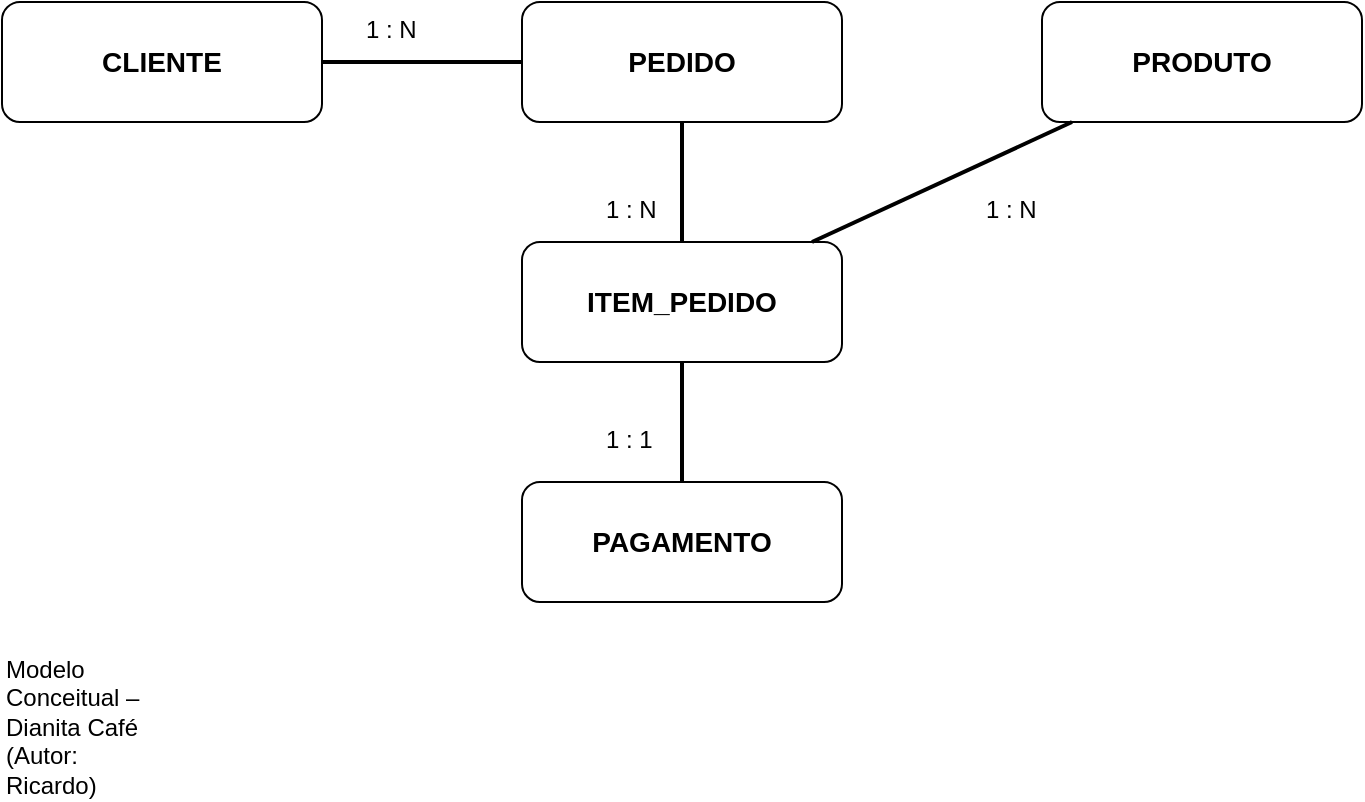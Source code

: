 <mxfile version="28.2.5">
  <diagram id="dianita-cafe" name="Modelo Conceitual">
    <mxGraphModel dx="2058" dy="786" grid="1" gridSize="10" guides="1" tooltips="1" connect="1" arrows="1" fold="1" page="1" pageScale="1" pageWidth="1654" pageHeight="1169" math="0" shadow="0">
      <root>
        <mxCell id="0" />
        <mxCell id="1" parent="0" />
        <mxCell id="10" value="CLIENTE" style="rounded=1;whiteSpace=wrap;html=1;fontSize=14;fontStyle=1;spacing=8;" parent="1" vertex="1">
          <mxGeometry x="60" y="60" width="160" height="60" as="geometry" />
        </mxCell>
        <mxCell id="20" value="PEDIDO" style="rounded=1;whiteSpace=wrap;html=1;fontSize=14;fontStyle=1;spacing=8;" parent="1" vertex="1">
          <mxGeometry x="320" y="60" width="160" height="60" as="geometry" />
        </mxCell>
        <mxCell id="30" value="PRODUTO" style="rounded=1;whiteSpace=wrap;html=1;fontSize=14;fontStyle=1;spacing=8;" parent="1" vertex="1">
          <mxGeometry x="580" y="60" width="160" height="60" as="geometry" />
        </mxCell>
        <mxCell id="40" value="ITEM_PEDIDO" style="rounded=1;whiteSpace=wrap;html=1;fontSize=14;fontStyle=1;spacing=8;" parent="1" vertex="1">
          <mxGeometry x="320" y="180" width="160" height="60" as="geometry" />
        </mxCell>
        <mxCell id="50" value="PAGAMENTO" style="rounded=1;whiteSpace=wrap;html=1;fontSize=14;fontStyle=1;spacing=8;" parent="1" vertex="1">
          <mxGeometry x="320" y="300" width="160" height="60" as="geometry" />
        </mxCell>
        <mxCell id="100" style="endArrow=none;strokeWidth=2;" parent="1" source="10" target="20" edge="1">
          <mxGeometry relative="1" as="geometry" />
        </mxCell>
        <mxCell id="110" style="endArrow=none;strokeWidth=2;" parent="1" source="20" target="40" edge="1">
          <mxGeometry relative="1" as="geometry" />
        </mxCell>
        <mxCell id="120" style="endArrow=none;strokeWidth=2;" parent="1" source="30" target="40" edge="1">
          <mxGeometry relative="1" as="geometry" />
        </mxCell>
        <mxCell id="130" style="endArrow=none;strokeWidth=2;" parent="1" source="40" target="50" edge="1">
          <mxGeometry relative="1" as="geometry" />
        </mxCell>
        <mxCell id="200" value="1 : N" style="text;html=1;strokeColor=none;fillColor=none;resizable=0;rotatable=0;whiteSpace=wrap;fontSize=12;" parent="1" vertex="1">
          <mxGeometry x="240" y="60" width="70" height="20" as="geometry" />
        </mxCell>
        <mxCell id="210" value="1 : N" style="text;html=1;strokeColor=none;fillColor=none;resizable=0;rotatable=0;whiteSpace=wrap;fontSize=12;" parent="1" vertex="1">
          <mxGeometry x="360" y="150" width="70" height="20" as="geometry" />
        </mxCell>
        <mxCell id="220" value="1 : N" style="text;html=1;strokeColor=none;fillColor=none;resizable=0;rotatable=0;whiteSpace=wrap;fontSize=12;" parent="1" vertex="1">
          <mxGeometry x="550" y="150" width="70" height="20" as="geometry" />
        </mxCell>
        <mxCell id="230" value="1 : 1" style="text;html=1;strokeColor=none;fillColor=none;resizable=0;rotatable=0;whiteSpace=wrap;fontSize=12;" parent="1" vertex="1">
          <mxGeometry x="360" y="265" width="70" height="20" as="geometry" />
        </mxCell>
        <mxCell id="240" value="Modelo Conceitual – Dianita Café (Autor: Ricardo)" style="text;html=1;strokeColor=none;fillColor=none;resizable=0;rotatable=0;whiteSpace=wrap;fontSize=12;" parent="1" vertex="1">
          <mxGeometry x="60" y="380" width="70" height="20" as="geometry" />
        </mxCell>
      </root>
    </mxGraphModel>
  </diagram>
</mxfile>
